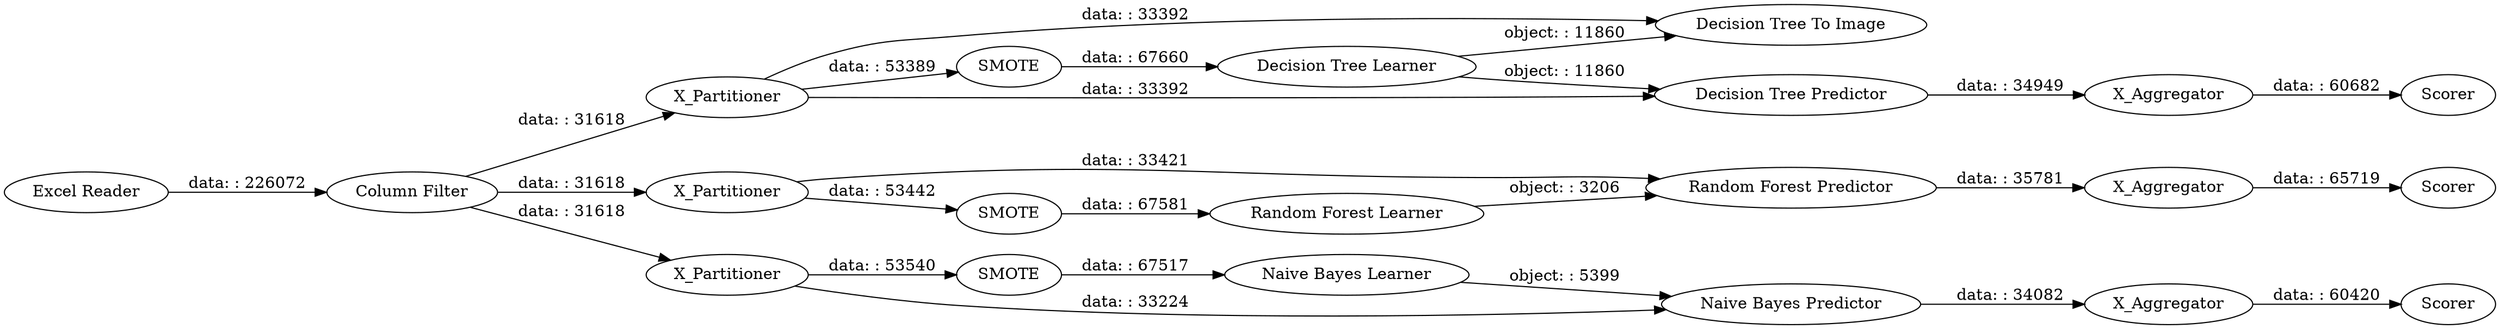 digraph {
	"9174609479005873023_2" [label="Column Filter"]
	"9174609479005873023_31" [label="Decision Tree To Image"]
	"9174609479005873023_12" [label=X_Partitioner]
	"9174609479005873023_4" [label="Decision Tree Predictor"]
	"9174609479005873023_1" [label="Excel Reader"]
	"9174609479005873023_17" [label=X_Partitioner]
	"9174609479005873023_25" [label="Naive Bayes Learner"]
	"9174609479005873023_21" [label=Scorer]
	"9174609479005873023_29" [label=SMOTE]
	"9174609479005873023_27" [label=X_Aggregator]
	"9174609479005873023_30" [label=SMOTE]
	"9174609479005873023_9" [label=Scorer]
	"9174609479005873023_23" [label=X_Aggregator]
	"9174609479005873023_24" [label="Naive Bayes Predictor"]
	"9174609479005873023_15" [label="Random Forest Predictor"]
	"9174609479005873023_8" [label=X_Aggregator]
	"9174609479005873023_14" [label="Random Forest Learner"]
	"9174609479005873023_32" [label=SMOTE]
	"9174609479005873023_26" [label=X_Partitioner]
	"9174609479005873023_28" [label=Scorer]
	"9174609479005873023_5" [label="Decision Tree Learner"]
	"9174609479005873023_1" -> "9174609479005873023_2" [label="data: : 226072"]
	"9174609479005873023_15" -> "9174609479005873023_23" [label="data: : 35781"]
	"9174609479005873023_26" -> "9174609479005873023_32" [label="data: : 53540"]
	"9174609479005873023_12" -> "9174609479005873023_29" [label="data: : 53389"]
	"9174609479005873023_14" -> "9174609479005873023_15" [label="object: : 3206"]
	"9174609479005873023_25" -> "9174609479005873023_24" [label="object: : 5399"]
	"9174609479005873023_30" -> "9174609479005873023_14" [label="data: : 67581"]
	"9174609479005873023_2" -> "9174609479005873023_12" [label="data: : 31618"]
	"9174609479005873023_27" -> "9174609479005873023_28" [label="data: : 60420"]
	"9174609479005873023_2" -> "9174609479005873023_26" [label="data: : 31618"]
	"9174609479005873023_5" -> "9174609479005873023_4" [label="object: : 11860"]
	"9174609479005873023_8" -> "9174609479005873023_9" [label="data: : 60682"]
	"9174609479005873023_23" -> "9174609479005873023_21" [label="data: : 65719"]
	"9174609479005873023_32" -> "9174609479005873023_25" [label="data: : 67517"]
	"9174609479005873023_2" -> "9174609479005873023_17" [label="data: : 31618"]
	"9174609479005873023_5" -> "9174609479005873023_31" [label="object: : 11860"]
	"9174609479005873023_12" -> "9174609479005873023_4" [label="data: : 33392"]
	"9174609479005873023_17" -> "9174609479005873023_15" [label="data: : 33421"]
	"9174609479005873023_12" -> "9174609479005873023_31" [label="data: : 33392"]
	"9174609479005873023_29" -> "9174609479005873023_5" [label="data: : 67660"]
	"9174609479005873023_17" -> "9174609479005873023_30" [label="data: : 53442"]
	"9174609479005873023_24" -> "9174609479005873023_27" [label="data: : 34082"]
	"9174609479005873023_4" -> "9174609479005873023_8" [label="data: : 34949"]
	"9174609479005873023_26" -> "9174609479005873023_24" [label="data: : 33224"]
	rankdir=LR
}
